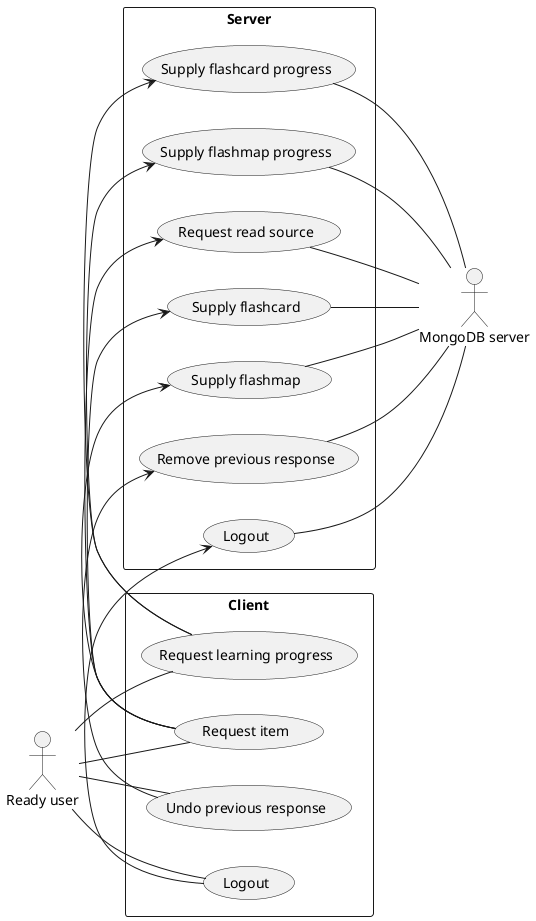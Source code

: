 @startuml

left to right direction

:Ready user: as readyuser
:MongoDB server: as db

skinparam packageStyle rect
rectangle Client {
    (Request learning progress) as requestpr
    (Request item) as requestitem
    (Undo previous response) as undo
    (Logout) as clientlogout
}

rectangle Server {
    (Supply flashcard progress) as supplyfcpr
    (Supply flashmap progress) as supplyfmpr
    (Request read source) as source
    (Supply flashcard) as supplyfc
    (Supply flashmap) as supplyfm
    (Remove previous response) as remove
    (Logout) as servlogout
}

readyuser -- requestpr
readyuser -- requestitem
readyuser -- undo
readyuser -- clientlogout

supplyfcpr -- db
supplyfmpr -- db
source -- db
supplyfc -- db
supplyfm -- db
remove -- db
servlogout -- db

requestpr -> supplyfcpr
requestpr -> supplyfmpr
requestitem -> source
requestitem -> supplyfc
requestitem -> supplyfm
undo -> remove
clientlogout -> servlogout

@enduml
